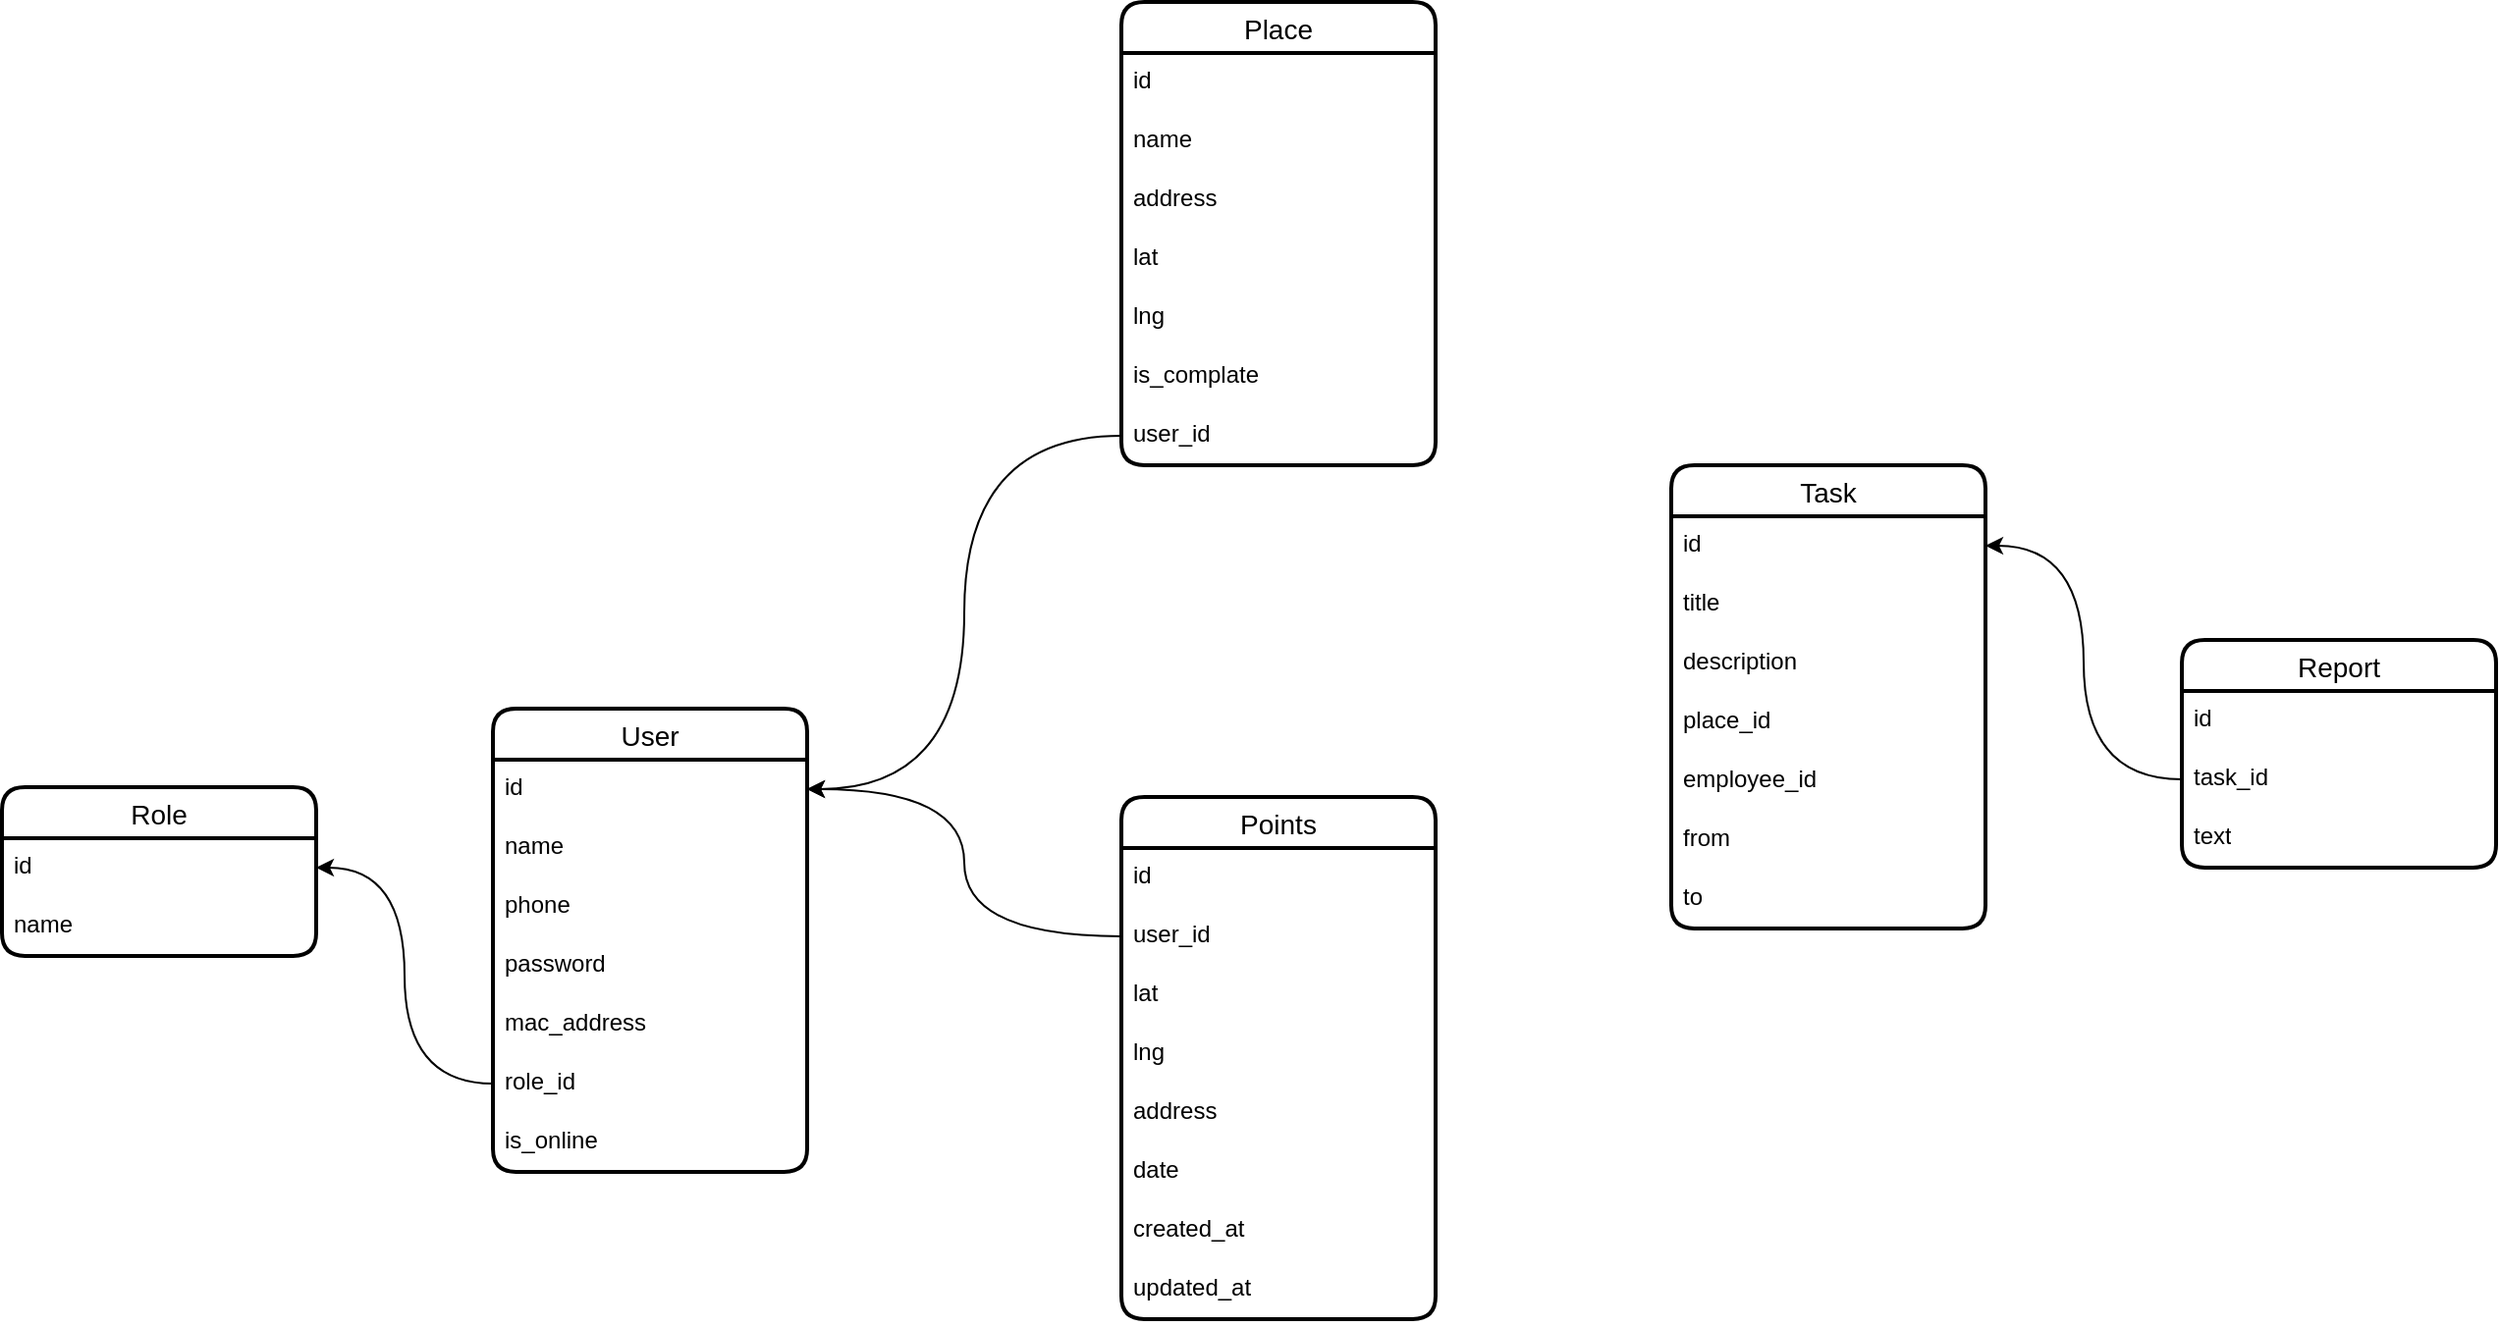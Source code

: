 <mxfile version="22.1.18" type="github">
  <diagram name="Страница — 1" id="uQb5JZfQ5GXVi0TQpGbC">
    <mxGraphModel dx="1434" dy="738" grid="1" gridSize="10" guides="1" tooltips="1" connect="1" arrows="1" fold="1" page="1" pageScale="1" pageWidth="827" pageHeight="1169" math="0" shadow="0">
      <root>
        <mxCell id="0" />
        <mxCell id="1" parent="0" />
        <mxCell id="_5UejUevI5gyKmPZKP_F-1" value="User" style="swimlane;fontStyle=0;childLayout=stackLayout;horizontal=1;startSize=26;horizontalStack=0;resizeParent=1;resizeParentMax=0;resizeLast=0;collapsible=1;marginBottom=0;align=center;fontSize=14;strokeWidth=2;rounded=1;shadow=0;glass=0;swimlaneLine=1;" parent="1" vertex="1">
          <mxGeometry x="280" y="770" width="160" height="236" as="geometry" />
        </mxCell>
        <mxCell id="_5UejUevI5gyKmPZKP_F-2" value="id" style="text;strokeColor=none;fillColor=none;spacingLeft=4;spacingRight=4;overflow=hidden;rotatable=0;points=[[0,0.5],[1,0.5]];portConstraint=eastwest;fontSize=12;whiteSpace=wrap;html=1;" parent="_5UejUevI5gyKmPZKP_F-1" vertex="1">
          <mxGeometry y="26" width="160" height="30" as="geometry" />
        </mxCell>
        <mxCell id="_5UejUevI5gyKmPZKP_F-3" value="name" style="text;strokeColor=none;fillColor=none;spacingLeft=4;spacingRight=4;overflow=hidden;rotatable=0;points=[[0,0.5],[1,0.5]];portConstraint=eastwest;fontSize=12;whiteSpace=wrap;html=1;" parent="_5UejUevI5gyKmPZKP_F-1" vertex="1">
          <mxGeometry y="56" width="160" height="30" as="geometry" />
        </mxCell>
        <mxCell id="_5UejUevI5gyKmPZKP_F-4" value="phone" style="text;strokeColor=none;fillColor=none;spacingLeft=4;spacingRight=4;overflow=hidden;rotatable=0;points=[[0,0.5],[1,0.5]];portConstraint=eastwest;fontSize=12;whiteSpace=wrap;html=1;" parent="_5UejUevI5gyKmPZKP_F-1" vertex="1">
          <mxGeometry y="86" width="160" height="30" as="geometry" />
        </mxCell>
        <mxCell id="_5UejUevI5gyKmPZKP_F-5" value="password" style="text;strokeColor=none;fillColor=none;spacingLeft=4;spacingRight=4;overflow=hidden;rotatable=0;points=[[0,0.5],[1,0.5]];portConstraint=eastwest;fontSize=12;whiteSpace=wrap;html=1;" parent="_5UejUevI5gyKmPZKP_F-1" vertex="1">
          <mxGeometry y="116" width="160" height="30" as="geometry" />
        </mxCell>
        <mxCell id="_5UejUevI5gyKmPZKP_F-6" value="mac_address" style="text;strokeColor=none;fillColor=none;spacingLeft=4;spacingRight=4;overflow=hidden;rotatable=0;points=[[0,0.5],[1,0.5]];portConstraint=eastwest;fontSize=12;whiteSpace=wrap;html=1;" parent="_5UejUevI5gyKmPZKP_F-1" vertex="1">
          <mxGeometry y="146" width="160" height="30" as="geometry" />
        </mxCell>
        <mxCell id="_5UejUevI5gyKmPZKP_F-12" value="role_id" style="text;strokeColor=none;fillColor=none;spacingLeft=4;spacingRight=4;overflow=hidden;rotatable=0;points=[[0,0.5],[1,0.5]];portConstraint=eastwest;fontSize=12;whiteSpace=wrap;html=1;" parent="_5UejUevI5gyKmPZKP_F-1" vertex="1">
          <mxGeometry y="176" width="160" height="30" as="geometry" />
        </mxCell>
        <mxCell id="475Ti6R1yAfTsTZuF7gg-1" value="is_online" style="text;strokeColor=none;fillColor=none;spacingLeft=4;spacingRight=4;overflow=hidden;rotatable=0;points=[[0,0.5],[1,0.5]];portConstraint=eastwest;fontSize=12;whiteSpace=wrap;html=1;" parent="_5UejUevI5gyKmPZKP_F-1" vertex="1">
          <mxGeometry y="206" width="160" height="30" as="geometry" />
        </mxCell>
        <mxCell id="_5UejUevI5gyKmPZKP_F-9" value="Role" style="swimlane;fontStyle=0;childLayout=stackLayout;horizontal=1;startSize=26;horizontalStack=0;resizeParent=1;resizeParentMax=0;resizeLast=0;collapsible=1;marginBottom=0;align=center;fontSize=14;strokeWidth=2;rounded=1;shadow=0;glass=0;swimlaneLine=1;" parent="1" vertex="1">
          <mxGeometry x="30" y="810" width="160" height="86" as="geometry">
            <mxRectangle x="350" y="140" width="90" height="30" as="alternateBounds" />
          </mxGeometry>
        </mxCell>
        <mxCell id="_5UejUevI5gyKmPZKP_F-10" value="id" style="text;strokeColor=none;fillColor=none;spacingLeft=4;spacingRight=4;overflow=hidden;rotatable=0;points=[[0,0.5],[1,0.5]];portConstraint=eastwest;fontSize=12;whiteSpace=wrap;html=1;" parent="_5UejUevI5gyKmPZKP_F-9" vertex="1">
          <mxGeometry y="26" width="160" height="30" as="geometry" />
        </mxCell>
        <mxCell id="_5UejUevI5gyKmPZKP_F-11" value="name" style="text;strokeColor=none;fillColor=none;spacingLeft=4;spacingRight=4;overflow=hidden;rotatable=0;points=[[0,0.5],[1,0.5]];portConstraint=eastwest;fontSize=12;whiteSpace=wrap;html=1;" parent="_5UejUevI5gyKmPZKP_F-9" vertex="1">
          <mxGeometry y="56" width="160" height="30" as="geometry" />
        </mxCell>
        <mxCell id="_5UejUevI5gyKmPZKP_F-13" style="edgeStyle=orthogonalEdgeStyle;rounded=0;orthogonalLoop=1;jettySize=auto;html=1;entryX=1;entryY=0.5;entryDx=0;entryDy=0;curved=1;" parent="1" source="_5UejUevI5gyKmPZKP_F-12" target="_5UejUevI5gyKmPZKP_F-10" edge="1">
          <mxGeometry relative="1" as="geometry" />
        </mxCell>
        <mxCell id="_5UejUevI5gyKmPZKP_F-14" value="Points" style="swimlane;fontStyle=0;childLayout=stackLayout;horizontal=1;startSize=26;horizontalStack=0;resizeParent=1;resizeParentMax=0;resizeLast=0;collapsible=1;marginBottom=0;align=center;fontSize=14;strokeWidth=2;rounded=1;shadow=0;glass=0;swimlaneLine=1;" parent="1" vertex="1">
          <mxGeometry x="600" y="815" width="160" height="266" as="geometry">
            <mxRectangle x="350" y="140" width="90" height="30" as="alternateBounds" />
          </mxGeometry>
        </mxCell>
        <mxCell id="_5UejUevI5gyKmPZKP_F-15" value="id" style="text;strokeColor=none;fillColor=none;spacingLeft=4;spacingRight=4;overflow=hidden;rotatable=0;points=[[0,0.5],[1,0.5]];portConstraint=eastwest;fontSize=12;whiteSpace=wrap;html=1;" parent="_5UejUevI5gyKmPZKP_F-14" vertex="1">
          <mxGeometry y="26" width="160" height="30" as="geometry" />
        </mxCell>
        <mxCell id="_5UejUevI5gyKmPZKP_F-16" value="user_id" style="text;strokeColor=none;fillColor=none;spacingLeft=4;spacingRight=4;overflow=hidden;rotatable=0;points=[[0,0.5],[1,0.5]];portConstraint=eastwest;fontSize=12;whiteSpace=wrap;html=1;" parent="_5UejUevI5gyKmPZKP_F-14" vertex="1">
          <mxGeometry y="56" width="160" height="30" as="geometry" />
        </mxCell>
        <mxCell id="_5UejUevI5gyKmPZKP_F-17" value="lat" style="text;strokeColor=none;fillColor=none;spacingLeft=4;spacingRight=4;overflow=hidden;rotatable=0;points=[[0,0.5],[1,0.5]];portConstraint=eastwest;fontSize=12;whiteSpace=wrap;html=1;" parent="_5UejUevI5gyKmPZKP_F-14" vertex="1">
          <mxGeometry y="86" width="160" height="30" as="geometry" />
        </mxCell>
        <mxCell id="of39KfSD1mZfl-V3CjDa-1" value="lng" style="text;strokeColor=none;fillColor=none;spacingLeft=4;spacingRight=4;overflow=hidden;rotatable=0;points=[[0,0.5],[1,0.5]];portConstraint=eastwest;fontSize=12;whiteSpace=wrap;html=1;" parent="_5UejUevI5gyKmPZKP_F-14" vertex="1">
          <mxGeometry y="116" width="160" height="30" as="geometry" />
        </mxCell>
        <mxCell id="KndXCtM9-27lXC1bDewH-1" value="address" style="text;strokeColor=none;fillColor=none;spacingLeft=4;spacingRight=4;overflow=hidden;rotatable=0;points=[[0,0.5],[1,0.5]];portConstraint=eastwest;fontSize=12;whiteSpace=wrap;html=1;" parent="_5UejUevI5gyKmPZKP_F-14" vertex="1">
          <mxGeometry y="146" width="160" height="30" as="geometry" />
        </mxCell>
        <mxCell id="KndXCtM9-27lXC1bDewH-2" value="date" style="text;strokeColor=none;fillColor=none;spacingLeft=4;spacingRight=4;overflow=hidden;rotatable=0;points=[[0,0.5],[1,0.5]];portConstraint=eastwest;fontSize=12;whiteSpace=wrap;html=1;" parent="_5UejUevI5gyKmPZKP_F-14" vertex="1">
          <mxGeometry y="176" width="160" height="30" as="geometry" />
        </mxCell>
        <mxCell id="of39KfSD1mZfl-V3CjDa-2" value="created_at" style="text;strokeColor=none;fillColor=none;spacingLeft=4;spacingRight=4;overflow=hidden;rotatable=0;points=[[0,0.5],[1,0.5]];portConstraint=eastwest;fontSize=12;whiteSpace=wrap;html=1;" parent="_5UejUevI5gyKmPZKP_F-14" vertex="1">
          <mxGeometry y="206" width="160" height="30" as="geometry" />
        </mxCell>
        <mxCell id="of39KfSD1mZfl-V3CjDa-3" value="updated_at" style="text;strokeColor=none;fillColor=none;spacingLeft=4;spacingRight=4;overflow=hidden;rotatable=0;points=[[0,0.5],[1,0.5]];portConstraint=eastwest;fontSize=12;whiteSpace=wrap;html=1;" parent="_5UejUevI5gyKmPZKP_F-14" vertex="1">
          <mxGeometry y="236" width="160" height="30" as="geometry" />
        </mxCell>
        <mxCell id="of39KfSD1mZfl-V3CjDa-5" style="edgeStyle=orthogonalEdgeStyle;rounded=0;orthogonalLoop=1;jettySize=auto;html=1;entryX=1;entryY=0.5;entryDx=0;entryDy=0;curved=1;" parent="1" source="_5UejUevI5gyKmPZKP_F-16" target="_5UejUevI5gyKmPZKP_F-2" edge="1">
          <mxGeometry relative="1" as="geometry" />
        </mxCell>
        <mxCell id="OsSd6fCVCqjNGw9hDBVc-1" value="Place" style="swimlane;fontStyle=0;childLayout=stackLayout;horizontal=1;startSize=26;horizontalStack=0;resizeParent=1;resizeParentMax=0;resizeLast=0;collapsible=1;marginBottom=0;align=center;fontSize=14;strokeWidth=2;rounded=1;shadow=0;glass=0;swimlaneLine=1;" vertex="1" parent="1">
          <mxGeometry x="600" y="410" width="160" height="236" as="geometry" />
        </mxCell>
        <mxCell id="OsSd6fCVCqjNGw9hDBVc-2" value="id" style="text;strokeColor=none;fillColor=none;spacingLeft=4;spacingRight=4;overflow=hidden;rotatable=0;points=[[0,0.5],[1,0.5]];portConstraint=eastwest;fontSize=12;whiteSpace=wrap;html=1;" vertex="1" parent="OsSd6fCVCqjNGw9hDBVc-1">
          <mxGeometry y="26" width="160" height="30" as="geometry" />
        </mxCell>
        <mxCell id="OsSd6fCVCqjNGw9hDBVc-3" value="name" style="text;strokeColor=none;fillColor=none;spacingLeft=4;spacingRight=4;overflow=hidden;rotatable=0;points=[[0,0.5],[1,0.5]];portConstraint=eastwest;fontSize=12;whiteSpace=wrap;html=1;" vertex="1" parent="OsSd6fCVCqjNGw9hDBVc-1">
          <mxGeometry y="56" width="160" height="30" as="geometry" />
        </mxCell>
        <mxCell id="OsSd6fCVCqjNGw9hDBVc-4" value="address" style="text;strokeColor=none;fillColor=none;spacingLeft=4;spacingRight=4;overflow=hidden;rotatable=0;points=[[0,0.5],[1,0.5]];portConstraint=eastwest;fontSize=12;whiteSpace=wrap;html=1;" vertex="1" parent="OsSd6fCVCqjNGw9hDBVc-1">
          <mxGeometry y="86" width="160" height="30" as="geometry" />
        </mxCell>
        <mxCell id="OsSd6fCVCqjNGw9hDBVc-5" value="lat" style="text;strokeColor=none;fillColor=none;spacingLeft=4;spacingRight=4;overflow=hidden;rotatable=0;points=[[0,0.5],[1,0.5]];portConstraint=eastwest;fontSize=12;whiteSpace=wrap;html=1;" vertex="1" parent="OsSd6fCVCqjNGw9hDBVc-1">
          <mxGeometry y="116" width="160" height="30" as="geometry" />
        </mxCell>
        <mxCell id="OsSd6fCVCqjNGw9hDBVc-6" value="lng" style="text;strokeColor=none;fillColor=none;spacingLeft=4;spacingRight=4;overflow=hidden;rotatable=0;points=[[0,0.5],[1,0.5]];portConstraint=eastwest;fontSize=12;whiteSpace=wrap;html=1;" vertex="1" parent="OsSd6fCVCqjNGw9hDBVc-1">
          <mxGeometry y="146" width="160" height="30" as="geometry" />
        </mxCell>
        <mxCell id="OsSd6fCVCqjNGw9hDBVc-7" value="is_complate" style="text;strokeColor=none;fillColor=none;spacingLeft=4;spacingRight=4;overflow=hidden;rotatable=0;points=[[0,0.5],[1,0.5]];portConstraint=eastwest;fontSize=12;whiteSpace=wrap;html=1;" vertex="1" parent="OsSd6fCVCqjNGw9hDBVc-1">
          <mxGeometry y="176" width="160" height="30" as="geometry" />
        </mxCell>
        <mxCell id="OsSd6fCVCqjNGw9hDBVc-8" value="user_id" style="text;strokeColor=none;fillColor=none;spacingLeft=4;spacingRight=4;overflow=hidden;rotatable=0;points=[[0,0.5],[1,0.5]];portConstraint=eastwest;fontSize=12;whiteSpace=wrap;html=1;" vertex="1" parent="OsSd6fCVCqjNGw9hDBVc-1">
          <mxGeometry y="206" width="160" height="30" as="geometry" />
        </mxCell>
        <mxCell id="OsSd6fCVCqjNGw9hDBVc-9" style="edgeStyle=orthogonalEdgeStyle;rounded=0;orthogonalLoop=1;jettySize=auto;html=1;entryX=1;entryY=0.5;entryDx=0;entryDy=0;curved=1;" edge="1" parent="1" source="OsSd6fCVCqjNGw9hDBVc-8" target="_5UejUevI5gyKmPZKP_F-2">
          <mxGeometry relative="1" as="geometry" />
        </mxCell>
        <mxCell id="OsSd6fCVCqjNGw9hDBVc-10" value="Task" style="swimlane;fontStyle=0;childLayout=stackLayout;horizontal=1;startSize=26;horizontalStack=0;resizeParent=1;resizeParentMax=0;resizeLast=0;collapsible=1;marginBottom=0;align=center;fontSize=14;strokeWidth=2;rounded=1;shadow=0;glass=0;swimlaneLine=1;" vertex="1" parent="1">
          <mxGeometry x="880" y="646" width="160" height="236" as="geometry">
            <mxRectangle x="350" y="140" width="90" height="30" as="alternateBounds" />
          </mxGeometry>
        </mxCell>
        <mxCell id="OsSd6fCVCqjNGw9hDBVc-11" value="id" style="text;strokeColor=none;fillColor=none;spacingLeft=4;spacingRight=4;overflow=hidden;rotatable=0;points=[[0,0.5],[1,0.5]];portConstraint=eastwest;fontSize=12;whiteSpace=wrap;html=1;" vertex="1" parent="OsSd6fCVCqjNGw9hDBVc-10">
          <mxGeometry y="26" width="160" height="30" as="geometry" />
        </mxCell>
        <mxCell id="OsSd6fCVCqjNGw9hDBVc-14" value="title" style="text;strokeColor=none;fillColor=none;spacingLeft=4;spacingRight=4;overflow=hidden;rotatable=0;points=[[0,0.5],[1,0.5]];portConstraint=eastwest;fontSize=12;whiteSpace=wrap;html=1;" vertex="1" parent="OsSd6fCVCqjNGw9hDBVc-10">
          <mxGeometry y="56" width="160" height="30" as="geometry" />
        </mxCell>
        <mxCell id="OsSd6fCVCqjNGw9hDBVc-15" value="description" style="text;strokeColor=none;fillColor=none;spacingLeft=4;spacingRight=4;overflow=hidden;rotatable=0;points=[[0,0.5],[1,0.5]];portConstraint=eastwest;fontSize=12;whiteSpace=wrap;html=1;" vertex="1" parent="OsSd6fCVCqjNGw9hDBVc-10">
          <mxGeometry y="86" width="160" height="30" as="geometry" />
        </mxCell>
        <mxCell id="OsSd6fCVCqjNGw9hDBVc-12" value="place_id" style="text;strokeColor=none;fillColor=none;spacingLeft=4;spacingRight=4;overflow=hidden;rotatable=0;points=[[0,0.5],[1,0.5]];portConstraint=eastwest;fontSize=12;whiteSpace=wrap;html=1;" vertex="1" parent="OsSd6fCVCqjNGw9hDBVc-10">
          <mxGeometry y="116" width="160" height="30" as="geometry" />
        </mxCell>
        <mxCell id="OsSd6fCVCqjNGw9hDBVc-13" value="employee_id" style="text;strokeColor=none;fillColor=none;spacingLeft=4;spacingRight=4;overflow=hidden;rotatable=0;points=[[0,0.5],[1,0.5]];portConstraint=eastwest;fontSize=12;whiteSpace=wrap;html=1;" vertex="1" parent="OsSd6fCVCqjNGw9hDBVc-10">
          <mxGeometry y="146" width="160" height="30" as="geometry" />
        </mxCell>
        <mxCell id="OsSd6fCVCqjNGw9hDBVc-16" value="from" style="text;strokeColor=none;fillColor=none;spacingLeft=4;spacingRight=4;overflow=hidden;rotatable=0;points=[[0,0.5],[1,0.5]];portConstraint=eastwest;fontSize=12;whiteSpace=wrap;html=1;" vertex="1" parent="OsSd6fCVCqjNGw9hDBVc-10">
          <mxGeometry y="176" width="160" height="30" as="geometry" />
        </mxCell>
        <mxCell id="OsSd6fCVCqjNGw9hDBVc-17" value="to" style="text;strokeColor=none;fillColor=none;spacingLeft=4;spacingRight=4;overflow=hidden;rotatable=0;points=[[0,0.5],[1,0.5]];portConstraint=eastwest;fontSize=12;whiteSpace=wrap;html=1;" vertex="1" parent="OsSd6fCVCqjNGw9hDBVc-10">
          <mxGeometry y="206" width="160" height="30" as="geometry" />
        </mxCell>
        <mxCell id="OsSd6fCVCqjNGw9hDBVc-18" value="Report" style="swimlane;fontStyle=0;childLayout=stackLayout;horizontal=1;startSize=26;horizontalStack=0;resizeParent=1;resizeParentMax=0;resizeLast=0;collapsible=1;marginBottom=0;align=center;fontSize=14;strokeWidth=2;rounded=1;shadow=0;glass=0;swimlaneLine=1;" vertex="1" parent="1">
          <mxGeometry x="1140" y="735" width="160" height="116" as="geometry">
            <mxRectangle x="350" y="140" width="90" height="30" as="alternateBounds" />
          </mxGeometry>
        </mxCell>
        <mxCell id="OsSd6fCVCqjNGw9hDBVc-19" value="id" style="text;strokeColor=none;fillColor=none;spacingLeft=4;spacingRight=4;overflow=hidden;rotatable=0;points=[[0,0.5],[1,0.5]];portConstraint=eastwest;fontSize=12;whiteSpace=wrap;html=1;" vertex="1" parent="OsSd6fCVCqjNGw9hDBVc-18">
          <mxGeometry y="26" width="160" height="30" as="geometry" />
        </mxCell>
        <mxCell id="OsSd6fCVCqjNGw9hDBVc-20" value="task_id" style="text;strokeColor=none;fillColor=none;spacingLeft=4;spacingRight=4;overflow=hidden;rotatable=0;points=[[0,0.5],[1,0.5]];portConstraint=eastwest;fontSize=12;whiteSpace=wrap;html=1;" vertex="1" parent="OsSd6fCVCqjNGw9hDBVc-18">
          <mxGeometry y="56" width="160" height="30" as="geometry" />
        </mxCell>
        <mxCell id="OsSd6fCVCqjNGw9hDBVc-21" value="text" style="text;strokeColor=none;fillColor=none;spacingLeft=4;spacingRight=4;overflow=hidden;rotatable=0;points=[[0,0.5],[1,0.5]];portConstraint=eastwest;fontSize=12;whiteSpace=wrap;html=1;" vertex="1" parent="OsSd6fCVCqjNGw9hDBVc-18">
          <mxGeometry y="86" width="160" height="30" as="geometry" />
        </mxCell>
        <mxCell id="OsSd6fCVCqjNGw9hDBVc-26" style="edgeStyle=orthogonalEdgeStyle;rounded=0;orthogonalLoop=1;jettySize=auto;html=1;entryX=1;entryY=0.5;entryDx=0;entryDy=0;curved=1;" edge="1" parent="1" source="OsSd6fCVCqjNGw9hDBVc-20" target="OsSd6fCVCqjNGw9hDBVc-11">
          <mxGeometry relative="1" as="geometry" />
        </mxCell>
      </root>
    </mxGraphModel>
  </diagram>
</mxfile>
